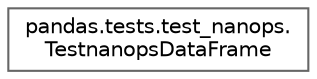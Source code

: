 digraph "Graphical Class Hierarchy"
{
 // LATEX_PDF_SIZE
  bgcolor="transparent";
  edge [fontname=Helvetica,fontsize=10,labelfontname=Helvetica,labelfontsize=10];
  node [fontname=Helvetica,fontsize=10,shape=box,height=0.2,width=0.4];
  rankdir="LR";
  Node0 [id="Node000000",label="pandas.tests.test_nanops.\lTestnanopsDataFrame",height=0.2,width=0.4,color="grey40", fillcolor="white", style="filled",URL="$d0/de4/classpandas_1_1tests_1_1test__nanops_1_1TestnanopsDataFrame.html",tooltip=" "];
}
